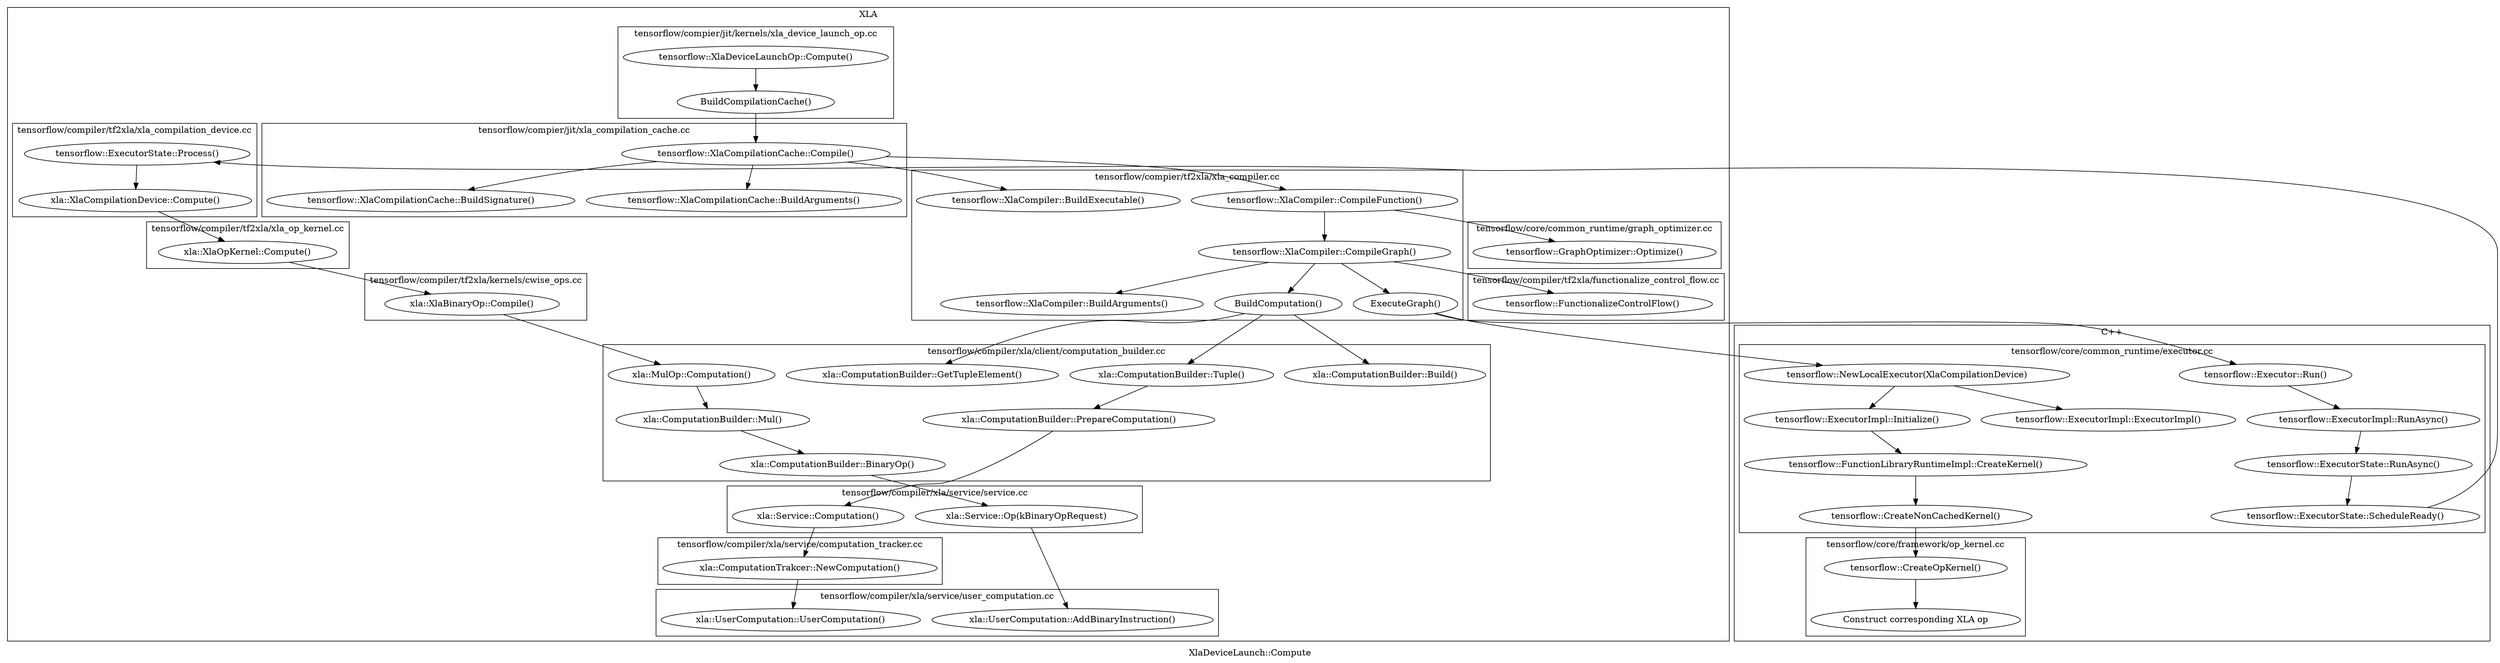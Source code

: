 digraph 04 {
  label = "XlaDeviceLaunch::Compute";

  subgraph cluster_xla {
    label = "XLA";

    subgraph cluster_xla_device_launch_op_cc {
      label = "tensorflow/compier/jit/kernels/xla_device_launch_op.cc";
      URL="https://github.com/ROCmSoftwarePlatform/tensorflow/blob/rocm-v1/tensorflow/compiler/jit/kernels/xla_device_launch_op.cc";

      00 [label="tensorflow::XlaDeviceLaunchOp::Compute()" URL="https://github.com/ROCmSoftwarePlatform/tensorflow/blob/rocm-v1/tensorflow/compiler/jit/xla_device_launch_op.cc#L84"];
      01 [label="BuildCompilationCache()" URL="https://github.com/ROCmSoftwarePlatform/tensorflow/blob/rocm-v1/tensorflow/compiler/jit/xla_device_launch_op.cc#L39"];

      00 -> 01;
    }

    subgraph cluster_xla_compilation_cache_cc {
      label = "tensorflow/compier/jit/xla_compilation_cache.cc";
      URL="https://github.com/ROCmSoftwarePlatform/tensorflow/blob/rocm-v1/tensorflow/compiler/jit/xla_compilation_cache.cc";

      02 [label="tensorflow::XlaCompilationCache::Compile()" URL="https://github.com/ROCmSoftwarePlatform/tensorflow/blob/rocm-v1/tensorflow/compiler/jit/xla_compilation_cache.cc#L211"];
      03 [label="tensorflow::XlaCompilationCache::BuildSignature()" URL="https://github.com/ROCmSoftwarePlatform/tensorflow/blob/rocm-v1/tensorflow/compiler/jit/xla_compilation_cache.cc#L94"];
      04 [label="tensorflow::XlaCompilationCache::BuildArguments()" URL="https://github.com/ROCmSoftwarePlatform/tensorflow/blob/rocm-v1/tensorflow/compiler/jit/xla_compilation_cache.cc#L135"];

      01 -> 02;
      02 -> 03;
      02 -> 04;
    }

    subgraph cluster_xla_compiler_cc {
      label = "tensorflow/compier/tf2xla/xla_compiler.cc";
      URL="https://github.com/ROCmSoftwarePlatform/tensorflow/blob/rocm-v1/tensorflow/compiler/tf2xla/xla_compiler.cc";

      05 [label="tensorflow::XlaCompiler::CompileFunction()" URL="https://github.com/ROCmSoftwarePlatform/tensorflow/blob/rocm-v1/tensorflow/compiler/tf2xla/xla_compiler.cc#L110"];
      07 [label="tensorflow::XlaCompiler::CompileGraph()" URL="https://github.com/ROCmSoftwarePlatform/tensorflow/blob/rocm-v1/tensorflow/compiler/tf2xla/xla_compiler.cc#L418"];
      09 [label="tensorflow::XlaCompiler::BuildArguments()" URL="https://github.com/ROCmSoftwarePlatform/tensorflow/blob/rocm-v1/tensorflow/compiler/tf2xla/xla_compiler.cc#L245"];
      10 [label="ExecuteGraph()" URL="https://github.com/ROCmSoftwarePlatform/tensorflow/blob/rocm-v1/tensorflow/compiler/tf2xla/xla_compiler.cc#L195"];

      11 [label="BuildComputation()" URL="https://github.com/ROCmSoftwarePlatform/tensorflow/blob/rocm-v1/tensorflow/compiler/tf2xla/xla_compiler.cc#L340"];

      99 [label="tensorflow::XlaCompiler::BuildExecutable()" URL="https://github.com/ROCmSoftwarePlatform/tensorflow/blob/rocm-v1/tensorflow/compiler/tf2xla/xla_compiler.cc#L161"];

      02 -> 05;
      05 -> 07;
      07 -> 09;
      07 -> 10;
      07 -> 11;

      02 -> 99;
    }

    subgraph cluster_graph_optimizer_cc {
      label = "tensorflow/core/common_runtime/graph_optimizer.cc";
      URL="https://github.com/ROCmSoftwarePlatform/tensorflow/blob/rocm-v1/tensorflow/core/common_runtime/graph_optimizer.cc";

      06 [label="tensorflow::GraphOptimizer::Optimize()" URL="https://github.com/ROCmSoftwarePlatform/tensorflow/blob/rocm-v1/tensorflow/core/common_runtime/graph_optimizer.cc#L36"];

      05 -> 06;
    }

    subgraph cluster_functionalize_control_flow_cc {
      label = "tensorflow/compiler/tf2xla/functionalize_control_flow.cc";
      URL="https://github.com/ROCmSoftwarePlatform/tensorflow/blob/rocm-v1/tensorflow/compiler/tf2xla/functionalize_control_flow.cc";

      08 [label="tensorflow::FunctionalizeControlFlow()" URL="https://github.com/ROCmSoftwarePlatform/tensorflow/blob/rocm-v1/tensorflow/compiler/tf2xla/functionalize_control_flow.cc#L489"];

      07 -> 08;
    }

    subgraph cluster_computation_builder_cc {
      label = "tensorflow/compiler/xla/client/computation_builder.cc";
      URL="https://github.com/ROCmSoftwarePlatform/tensorflow/blob/rocm-v1/tensorflow/compiler/xla/client/computation_builder.cc";

      12 [label="xla::ComputationBuilder::Tuple()" URL="https://github.com/ROCmSoftwarePlatform/tensorflow/blob/rocm-v1/tensorflow/compiler/xla/client/computation_builder.cc#L43"];
      13 [label="xla::ComputationBuilder::PrepareComputation()" URL="https://github.com/ROCmSoftwarePlatform/tensorflow/blob/rocm-v1/tensorflow/compiler/xla/client/computation_builder.cc#L78"];
      17 [label="xla::ComputationBuilder::GetTupleElement()" URL="https://github.com/ROCmSoftwarePlatform/tensorflow/blob/rocm-v1/tensorflow/compiler/xla/client/computation_builder.cc#L540"];
      18 [label="xla::ComputationBuilder::Build()" URL="https://github.com/ROCmSoftwarePlatform/tensorflow/blob/rocm-v1/tensorflow/compiler/xla/client/computation_builder.cc#L1640"];
      35 [label="xla::ComputationBuilder::Mul()" URL="https://github.com/ROCmSoftwarePlatform/tensorflow/blob/rocm-v1/tensorflow/compiler/xla/client/computation_builder.cc#L897"];
      36 [label="xla::ComputationBuilder::BinaryOp()" URL="https://github.com/ROCmSoftwarePlatform/tensorflow/blob/rocm-v1/tensorflow/compiler/xla/client/computation_builder.cc#L1125"];

      11 -> 12;
      12 -> 13;
      11 -> 17;
      11 -> 18;

      34 -> 35;
      35 -> 36;
    }

    subgraph cluster_service_cc {
      label = "tensorflow/compiler/xla/service/service.cc";
      URL="https://github.com/ROCmSoftwarePlatform/tensorflow/blob/rocm-v1/tensorflow/compiler/xla/service/service.cc";

      14 [label="xla::Service::Computation()" URL="https://github.com/ROCmSoftwarePlatform/tensorflow/blob/rocm-v1/tensorflow/compiler/xla/service/service.cc#207"];
      37 [label="xla::Service::Op(kBinaryOpRequest)" URL="https://github.com/ROCmSoftwarePlatform/tensorflow/blob/rocm-v1/tensorflow/compiler/xla/service/service.cc#1207"];

      13 -> 14;

      36 -> 37;
    }

    subgraph cluster_computation_tracker_cc {
      label = "tensorflow/compiler/xla/service/computation_tracker.cc";
      URL="https://github.com/ROCmSoftwarePlatform/tensorflow/blob/rocm-v1/tensorflow/compiler/xla/service/computation_trakcer.cc";

      15 [label="xla::ComputationTrakcer::NewComputation()" URL="https://github.com/ROCmSoftwarePlatform/tensorflow/blob/rocm-v1/tensorflow/compiler/xla/service/computation_tracker.cc#L38"];

      14 -> 15;
    }

    subgraph cluster_user_computation_cc {
      label = "tensorflow/compiler/xla/service/user_computation.cc";
      URL="https://github.com/ROCmSoftwarePlatform/tensorflow/blob/rocm-v1/tensorflow/compiler/xla/service/user_computation.cc";

      16 [label="xla::UserComputation::UserComputation()" URL="https://github.com/ROCmSoftwarePlatform/tensorflow/blob/rocm-v1/tensorflow/compiler/xla/service/user_computation.cc#L168"];
      38 [label="xla::UserComputation::AddBinaryInstruction()" URL="https://github.com/ROCmSoftwarePlatform/tensorflow/blob/rocm-v1/tensorflow/compiler/xla/service/user_computation.cc#L1146"];

      15 -> 16;
      37 -> 38;
    }

    subgraph cluster_xla_compilation_device_cc {
      label = "tensorflow/compiler/tf2xla/xla_compilation_device.cc";
      URL="https://github.com/ROCmSoftwarePlatform/tensorflow/blob/rocm-v1/tensorflow/compiler/tf2xla/xla_compilation_device.cc";

      31 [label="xla::XlaCompilationDevice::Compute()" URL="https://github.com/ROCmSoftwarePlatform/tensorflow/blob/rocm-v1/tensorflow/compiler/tf2xla/xla_compilation_device.cc#L88"];

      30 -> 31;
    }

    subgraph cluster_xla_op_kernel_cc {
      label = "tensorflow/compiler/tf2xla/xla_op_kernel.cc";
      URL="https://github.com/ROCmSoftwarePlatform/tensorflow/blob/rocm-v1/tensorflow/compiler/tf2xla/xla_op_kernel.cc";

      32 [label="xla::XlaOpKernel::Compute()" URL="https://github.com/ROCmSoftwarePlatform/tensorflow/blob/rocm-v1/tensorflow/compiler/tf2xla/xla_op_kernel.cc#L398"];

      31 -> 32;
    }

    subgraph cluster_cwise_ops_cc {
      label = "tensorflow/compiler/tf2xla/kernels/cwise_ops.cc";
      URL="https://github.com/ROCmSoftwarePlatform/tensorflow/blob/rocm-v1/tensorflow/compiler/tf2xla/kernels/cwise_ops.cc";

      33 [label="xla::XlaBinaryOp::Compile()" URL="https://github.com/ROCmSoftwarePlatform/tensorflow/blob/rocm-v1/tensorflow/compiler/tf2xla/kernels/cwise_ops.cc#L32"];

      32 -> 33;
    }

    subgraph cluster_binary_ops_cc {
      label = "tensorflow/compiler/tf2xla/kernels/binary_ops.cc";
      URL="https://github.com/ROCmSoftwarePlatform/tensorflow/blob/rocm-v1/tensorflow/compiler/tf2xla/kernels/binary_ops.cc";

      34 [label="xla::MulOp::Computation()" URL="https://github.com/ROCmSoftwarePlatform/tensorflow/blob/rocm-v1/tensorflow/compiler/tf2xla/kernels/cwise_ops.cc#L50"];

      33 -> 34;
    }

  }

  subgraph cluster_cxx {
    label = "C++";

    subgraph cluster_executor_cc {
      label = "tensorflow/core/common_runtime/executor.cc";
      URL="https://github.com/ROCmSoftwarePlatform/tensorflow/blob/rocm-v1/tensorflow/core/common_runtime/executor.cc";

      19 [label="tensorflow::NewLocalExecutor(XlaCompilationDevice)" URL="https://github.com/ROCmSoftwarePlatform/tensorflow/blob/rocm-v1/tensorflow/core/common_runtime/executor.cc#L2568"];
      20 [label="tensorflow::ExecutorImpl::ExecutorImpl()" URL="https://github.com/ROCmSoftwarePlatform/tensorflow/blob/rocm-v1/tensorflow/core/common_runtime/executor.cc#L223"];
      21 [label="tensorflow::ExecutorImpl::Initialize()" URL="https://github.com/ROCmSoftwarePlatform/tensorflow/blob/rocm-v1/tensorflow/core/common_runtime/executor.cc#L606"];
      23 [label="tensorflow::CreateNonCachedKernel()" URL="https://github.com/ROCmSoftwarePlatform/tensorflow/blob/rocm-v1/tensorflow/core/common_runtime/executor.cc#L2580"];
      26 [label="tensorflow::Executor::Run()" URL="https://github.com/ROCmSoftwarePlatform/tensorflow/blob/rocm-v1/tensorflow/core/common_runtime/executor.h#L111"];
      27 [label="tensorflow::ExecutorImpl::RunAsync()" URL="https://github.com/ROCmSoftwarePlatform/tensorflow/blob/rocm-v1/tensorflow/core/common_runtime/executor.cc#L2562"];
      28 [label="tensorflow::ExecutorState::RunAsync()" URL="https://github.com/ROCmSoftwarePlatform/tensorflow/blob/rocm-v1/tensorflow/core/common_runtime/executor.cc#L1415"];
      29 [label="tensorflow::ExecutorState::ScheduleReady()" URL="https://github.com/ROCmSoftwarePlatform/tensorflow/blob/rocm-v1/tensorflow/core/common_runtime/executor.cc#L2044"];
      30 [label="tensorflow::ExecutorState::Process()" URL="https://github.com/ROCmSoftwarePlatform/tensorflow/blob/rocm-v1/tensorflow/core/common_runtime/executor.cc#L1488"];

      10 -> 19;
      19 -> 20;
      19 -> 21;
      22 -> 23;
      10 -> 26;
      26 -> 27;
      27 -> 28;
      28 -> 29;
      29 -> 30;
    }

    subgraph cluster_function_cc {
      label = "tensorflow/core/common_runtime/function.cc";
      URL="https://github.com/ROCmSoftwarePlatform/tensorflow/blob/rocm-v1/tensorflow/core/common_runtime/function.cc";

      22 [label="tensorflow::FunctionLibraryRuntimeImpl::CreateKernel()" URL="https://github.com/ROCmSoftwarePlatform/tensorflow/blob/rocm-v1/tensorflow/core/common_runtime/function.cc#L301"];

      21 -> 22;
    }

    subgraph cluster_op_kernel_cc {
      label = "tensorflow/core/framework/op_kernel.cc";
      URL="https://github.com/ROCmSoftwarePlatform/tensorflow/blob/rocm-v1/tensorflow/core/framework/op_kernel.cc";

      24 [label="tensorflow::CreateOpKernel()" URL="https://github.com/ROCmSoftwarePlatform/tensorflow/blob/rocm-v1/tensorflow/core/framework/op_kernel.cc#L1053"];
      25 [label=< Construct corresponding XLA op >];

      23 -> 24;
      24 -> 25;
    }
  }
}
